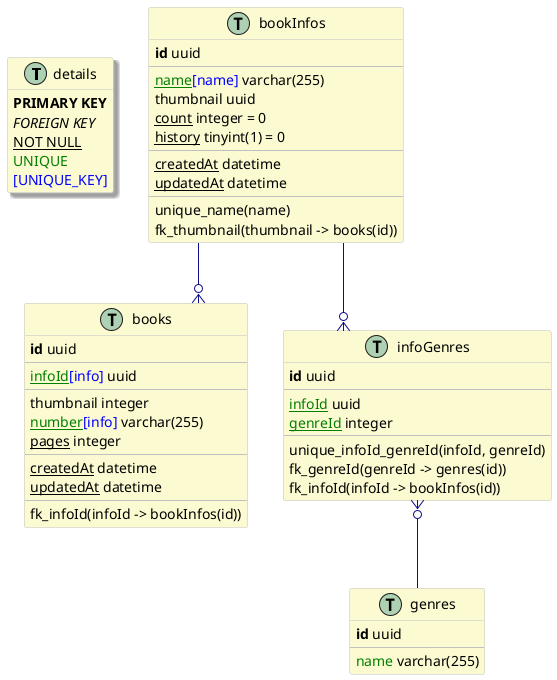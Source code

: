 @startuml
' styles
skinparam linetype ortho
skinparam shadowing false
skinparam shadowing<<with_shadow>> true

!unquoted function Table($name) return "class " + $name + " <<table>> << (T,#add1b2) >>"
!unquoted function primary_key(x) return "<b>" + x + "</b>"
!unquoted function foreign_key(x) return "<i>" + x + "</i>"
!unquoted function unique(x) return "<color:green>" + x + "</color>"
!unquoted function unique_key(x) return "<color:blue>[" + x + "]</color>"
!unquoted function $not_null(x) return "<u>" + x + "</u>"
!unquoted function unique_not_null(x) return "<color:green><u>" + x + "</u></color>"
!unquoted function foreign_key_not_null(x) return "<i><u>" + x + "</u></i>"
!unquoted function unique_foreign_key_not_null(x) return "<color:green><i><u>" + x + "</u></i><color:green>"

skinparam class {
    ArrowColor #0d0d88
    ArrowStyle Bold
}

skinparam class<<table>> {
    BorderColor #c0c0c0
    BackgroundColor #fcfad1
}

hide methods
hide stereotypes

' entities
Table(details) <<with_shadow>> {
    primary_key(PRIMARY KEY)
    foreign_key(FOREIGN KEY)
    $not_null(NOT NULL)
    unique(UNIQUE)
    unique_key(UNIQUE_KEY)
}

Table(bookInfos) {
  primary_key(id) uuid
  ---
  unique_not_null(name)unique_key(name) varchar(255)
  thumbnail uuid
  $not_null(count) integer = 0
  $not_null(history) tinyint(1) = 0
  ---
  $not_null(createdAt) datetime
  $not_null(updatedAt) datetime
  ---
  unique_name(name)
  fk_thumbnail(thumbnail -> books(id))
}

Table(books) {
  primary_key(id) uuid
  ---
  unique_not_null(infoId)unique_key(info) uuid
  ---
  thumbnail integer
  unique_not_null(number)unique_key(info) varchar(255)
  $not_null(pages) integer
  ---
  $not_null(createdAt) datetime
  $not_null(updatedAt) datetime
  --
  fk_infoId(infoId -> bookInfos(id))
}

Table(genres) {
  primary_key(id) uuid
  ---
  unique(name) varchar(255)
}

Table(infoGenres) {
  primary_key(id) uuid
  ---
  unique_not_null(infoId) uuid
  unique_not_null(genreId) integer
  ---
  unique_infoId_genreId(infoId, genreId)
  fk_genreId(genreId -> genres(id))
  fk_infoId(infoId -> bookInfos(id))
}

' relations
bookInfos --o{ books
bookInfos --o{ infoGenres
infoGenres }o-- genres
@enduml

